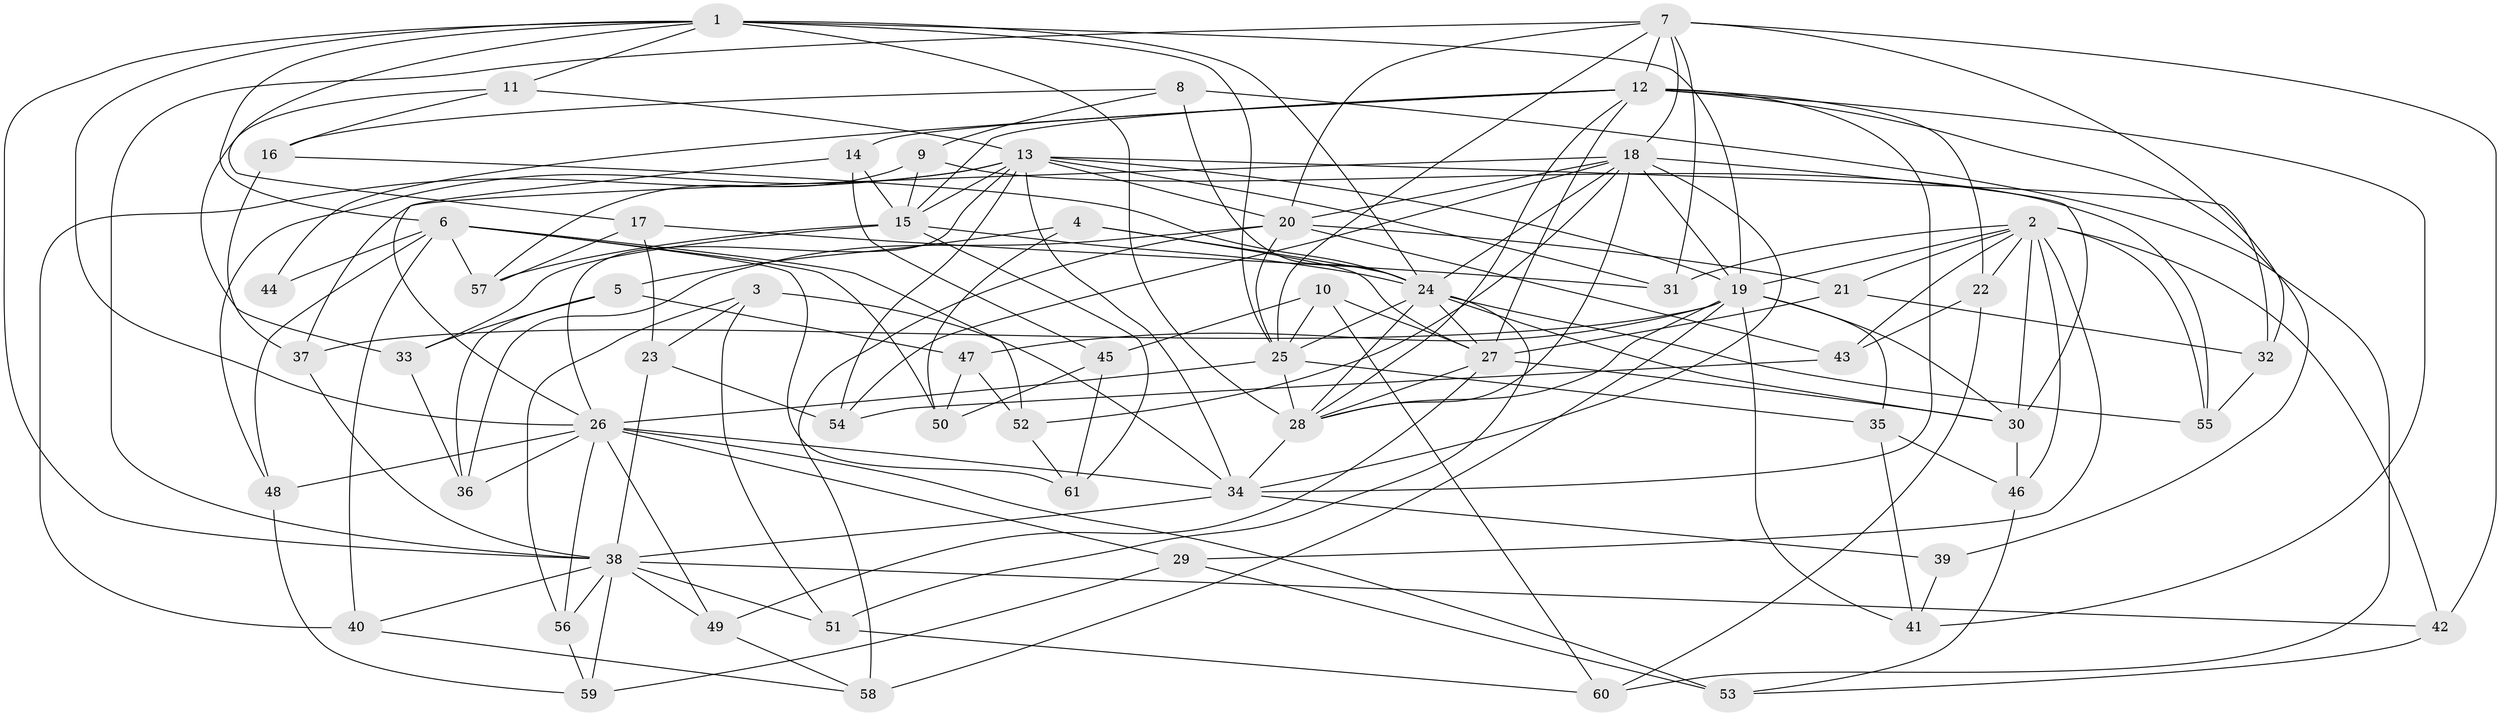 // original degree distribution, {4: 1.0}
// Generated by graph-tools (version 1.1) at 2025/53/03/04/25 22:53:35]
// undirected, 61 vertices, 167 edges
graph export_dot {
  node [color=gray90,style=filled];
  1;
  2;
  3;
  4;
  5;
  6;
  7;
  8;
  9;
  10;
  11;
  12;
  13;
  14;
  15;
  16;
  17;
  18;
  19;
  20;
  21;
  22;
  23;
  24;
  25;
  26;
  27;
  28;
  29;
  30;
  31;
  32;
  33;
  34;
  35;
  36;
  37;
  38;
  39;
  40;
  41;
  42;
  43;
  44;
  45;
  46;
  47;
  48;
  49;
  50;
  51;
  52;
  53;
  54;
  55;
  56;
  57;
  58;
  59;
  60;
  61;
  1 -- 6 [weight=1.0];
  1 -- 11 [weight=1.0];
  1 -- 17 [weight=1.0];
  1 -- 19 [weight=1.0];
  1 -- 24 [weight=1.0];
  1 -- 25 [weight=1.0];
  1 -- 26 [weight=1.0];
  1 -- 28 [weight=2.0];
  1 -- 38 [weight=1.0];
  2 -- 19 [weight=1.0];
  2 -- 21 [weight=1.0];
  2 -- 22 [weight=1.0];
  2 -- 29 [weight=1.0];
  2 -- 30 [weight=1.0];
  2 -- 31 [weight=1.0];
  2 -- 42 [weight=1.0];
  2 -- 43 [weight=1.0];
  2 -- 46 [weight=1.0];
  2 -- 55 [weight=1.0];
  3 -- 23 [weight=1.0];
  3 -- 34 [weight=1.0];
  3 -- 51 [weight=1.0];
  3 -- 56 [weight=1.0];
  4 -- 5 [weight=1.0];
  4 -- 24 [weight=1.0];
  4 -- 27 [weight=1.0];
  4 -- 50 [weight=1.0];
  5 -- 33 [weight=1.0];
  5 -- 36 [weight=1.0];
  5 -- 47 [weight=1.0];
  6 -- 40 [weight=1.0];
  6 -- 44 [weight=3.0];
  6 -- 48 [weight=1.0];
  6 -- 50 [weight=1.0];
  6 -- 52 [weight=1.0];
  6 -- 57 [weight=1.0];
  6 -- 61 [weight=1.0];
  7 -- 12 [weight=1.0];
  7 -- 18 [weight=1.0];
  7 -- 20 [weight=1.0];
  7 -- 25 [weight=1.0];
  7 -- 31 [weight=1.0];
  7 -- 32 [weight=1.0];
  7 -- 38 [weight=1.0];
  7 -- 42 [weight=1.0];
  8 -- 9 [weight=1.0];
  8 -- 16 [weight=1.0];
  8 -- 24 [weight=1.0];
  8 -- 60 [weight=1.0];
  9 -- 15 [weight=1.0];
  9 -- 55 [weight=1.0];
  9 -- 57 [weight=1.0];
  10 -- 25 [weight=1.0];
  10 -- 27 [weight=1.0];
  10 -- 45 [weight=1.0];
  10 -- 60 [weight=1.0];
  11 -- 13 [weight=1.0];
  11 -- 16 [weight=1.0];
  11 -- 33 [weight=1.0];
  12 -- 14 [weight=1.0];
  12 -- 15 [weight=1.0];
  12 -- 22 [weight=1.0];
  12 -- 27 [weight=1.0];
  12 -- 28 [weight=1.0];
  12 -- 34 [weight=2.0];
  12 -- 39 [weight=2.0];
  12 -- 41 [weight=1.0];
  12 -- 44 [weight=1.0];
  13 -- 15 [weight=1.0];
  13 -- 19 [weight=2.0];
  13 -- 20 [weight=1.0];
  13 -- 26 [weight=1.0];
  13 -- 31 [weight=1.0];
  13 -- 32 [weight=1.0];
  13 -- 34 [weight=1.0];
  13 -- 40 [weight=1.0];
  13 -- 48 [weight=1.0];
  13 -- 54 [weight=1.0];
  14 -- 15 [weight=1.0];
  14 -- 26 [weight=1.0];
  14 -- 45 [weight=1.0];
  15 -- 24 [weight=1.0];
  15 -- 33 [weight=1.0];
  15 -- 57 [weight=1.0];
  15 -- 61 [weight=1.0];
  16 -- 24 [weight=1.0];
  16 -- 37 [weight=1.0];
  17 -- 23 [weight=1.0];
  17 -- 31 [weight=1.0];
  17 -- 57 [weight=1.0];
  18 -- 19 [weight=1.0];
  18 -- 20 [weight=1.0];
  18 -- 24 [weight=1.0];
  18 -- 28 [weight=1.0];
  18 -- 30 [weight=1.0];
  18 -- 34 [weight=1.0];
  18 -- 37 [weight=1.0];
  18 -- 52 [weight=1.0];
  18 -- 54 [weight=1.0];
  19 -- 28 [weight=1.0];
  19 -- 30 [weight=1.0];
  19 -- 35 [weight=1.0];
  19 -- 37 [weight=1.0];
  19 -- 41 [weight=1.0];
  19 -- 47 [weight=1.0];
  19 -- 58 [weight=1.0];
  20 -- 21 [weight=1.0];
  20 -- 25 [weight=1.0];
  20 -- 36 [weight=1.0];
  20 -- 43 [weight=1.0];
  20 -- 58 [weight=1.0];
  21 -- 27 [weight=1.0];
  21 -- 32 [weight=1.0];
  22 -- 43 [weight=1.0];
  22 -- 60 [weight=1.0];
  23 -- 38 [weight=1.0];
  23 -- 54 [weight=1.0];
  24 -- 25 [weight=1.0];
  24 -- 27 [weight=1.0];
  24 -- 28 [weight=1.0];
  24 -- 30 [weight=1.0];
  24 -- 51 [weight=1.0];
  24 -- 55 [weight=1.0];
  25 -- 26 [weight=2.0];
  25 -- 28 [weight=2.0];
  25 -- 35 [weight=1.0];
  26 -- 29 [weight=1.0];
  26 -- 34 [weight=1.0];
  26 -- 36 [weight=1.0];
  26 -- 48 [weight=1.0];
  26 -- 49 [weight=1.0];
  26 -- 53 [weight=1.0];
  26 -- 56 [weight=1.0];
  27 -- 28 [weight=1.0];
  27 -- 30 [weight=1.0];
  27 -- 49 [weight=1.0];
  28 -- 34 [weight=1.0];
  29 -- 53 [weight=1.0];
  29 -- 59 [weight=1.0];
  30 -- 46 [weight=1.0];
  32 -- 55 [weight=1.0];
  33 -- 36 [weight=1.0];
  34 -- 38 [weight=2.0];
  34 -- 39 [weight=1.0];
  35 -- 41 [weight=1.0];
  35 -- 46 [weight=1.0];
  37 -- 38 [weight=1.0];
  38 -- 40 [weight=1.0];
  38 -- 42 [weight=1.0];
  38 -- 49 [weight=1.0];
  38 -- 51 [weight=1.0];
  38 -- 56 [weight=1.0];
  38 -- 59 [weight=1.0];
  39 -- 41 [weight=1.0];
  40 -- 58 [weight=1.0];
  42 -- 53 [weight=1.0];
  43 -- 54 [weight=1.0];
  45 -- 50 [weight=1.0];
  45 -- 61 [weight=1.0];
  46 -- 53 [weight=1.0];
  47 -- 50 [weight=1.0];
  47 -- 52 [weight=1.0];
  48 -- 59 [weight=1.0];
  49 -- 58 [weight=1.0];
  51 -- 60 [weight=1.0];
  52 -- 61 [weight=1.0];
  56 -- 59 [weight=1.0];
}
